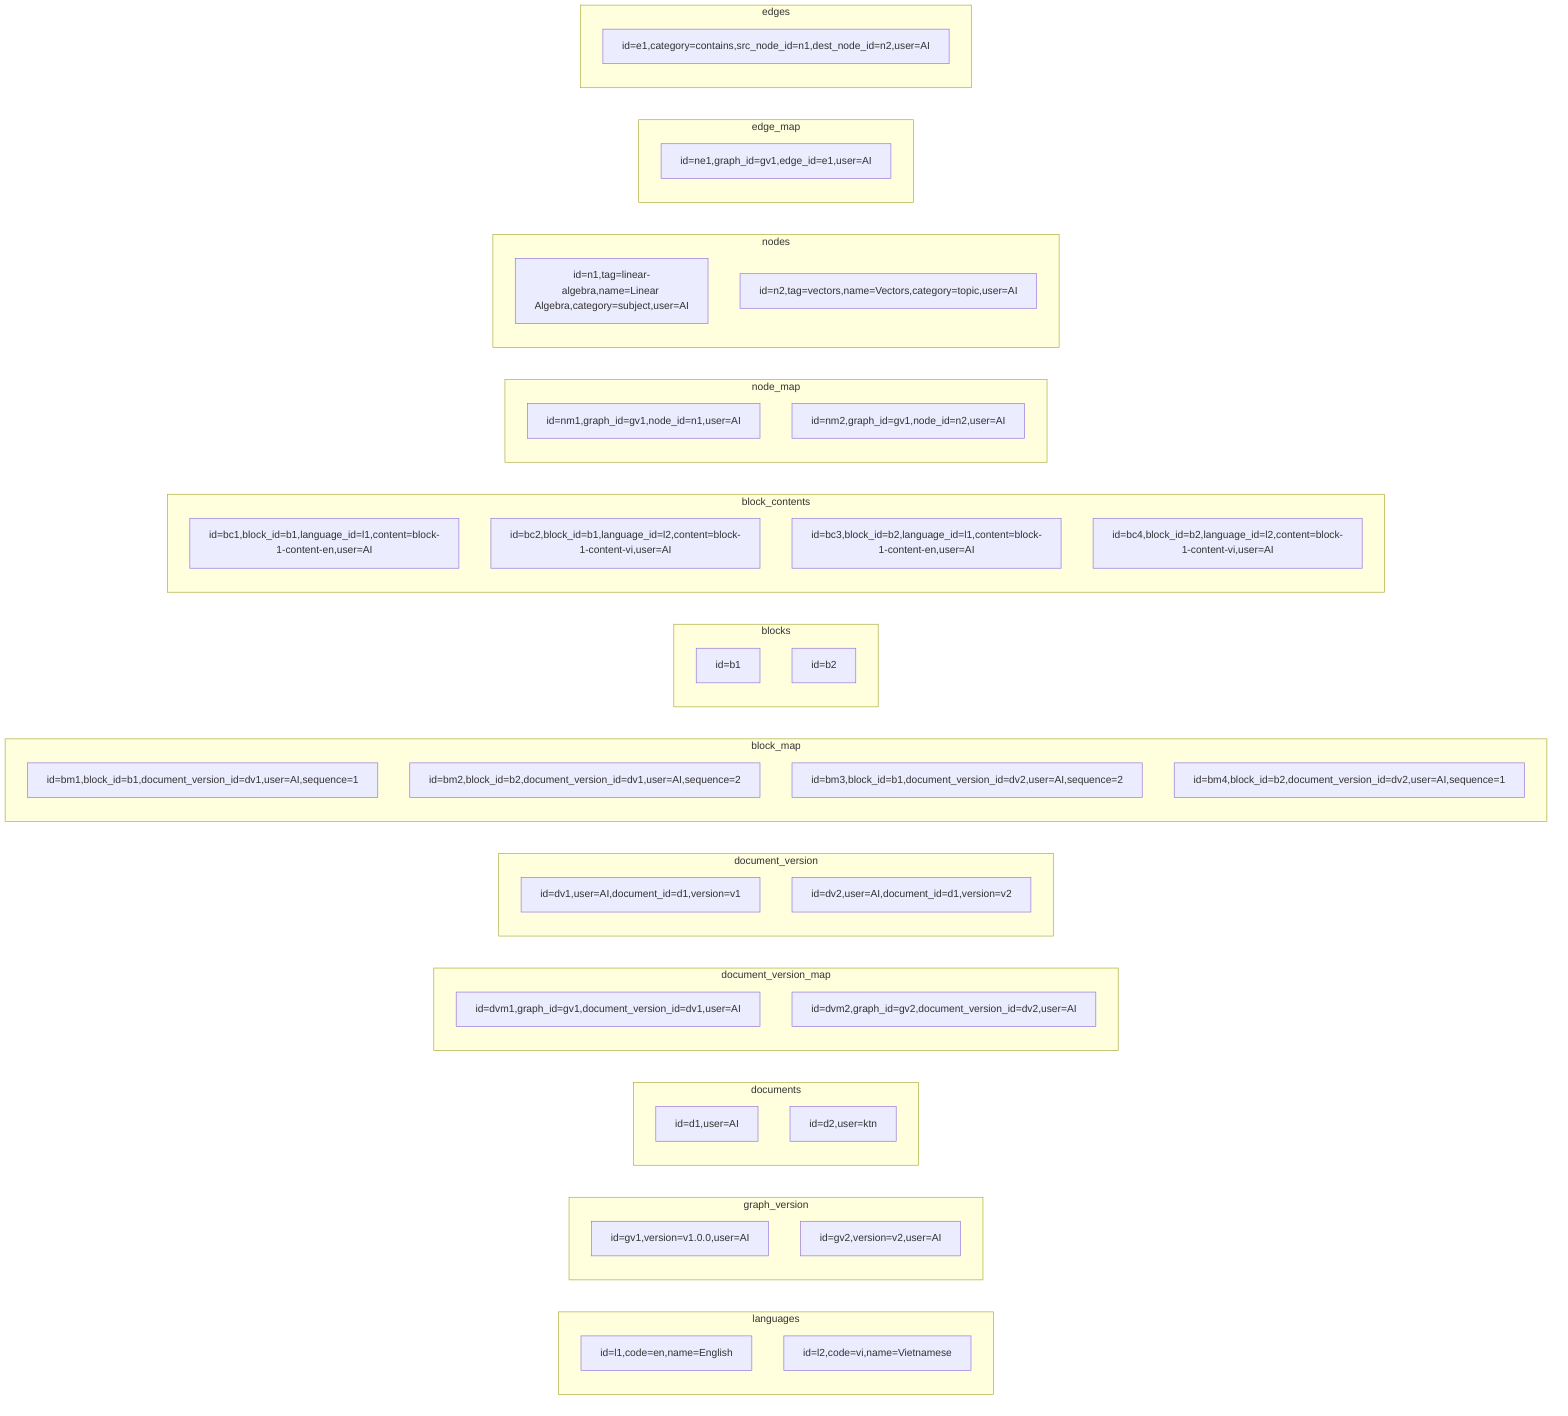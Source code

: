 flowchart LR 
    subgraph languages
        l1[id=l1,code=en,name=English]    
        l2[id=l2,code=vi,name=Vietnamese]    
    end
    
    subgraph graph_version
        gv1[id=gv1,version=v1.0.0,user=AI]
        gv2[id=gv2,version=v2,user=AI]
    end

    subgraph documents
        d1[id=d1,user=AI]
        d2[id=d2,user=ktn]
    end

    subgraph document_version_map
        dvm1[id=dvm1,graph_id=gv1,document_version_id=dv1,user=AI]
        dvm2[id=dvm2,graph_id=gv2,document_version_id=dv2,user=AI]
    end

    subgraph document_version
        dv1[id=dv1,user=AI,document_id=d1,version=v1]
        dv2[id=dv2,user=AI,document_id=d1,version=v2]
    end

    subgraph block_map
        bm1[id=bm1,block_id=b1,document_version_id=dv1,user=AI,sequence=1]
        bm2[id=bm2,block_id=b2,document_version_id=dv1,user=AI,sequence=2]
        bm3[id=bm3,block_id=b1,document_version_id=dv2,user=AI,sequence=2]
        bm4[id=bm4,block_id=b2,document_version_id=dv2,user=AI,sequence=1]
    end
    
    subgraph blocks
        b1[id=b1]
        b2[id=b2]
    end

    subgraph block_contents
        bc1[id=bc1,block_id=b1,language_id=l1,content=block-1-content-en,user=AI]
        bc2[id=bc2,block_id=b1,language_id=l2,content=block-1-content-vi,user=AI]
        bc3[id=bc3,block_id=b2,language_id=l1,content=block-1-content-en,user=AI]
        bc4[id=bc4,block_id=b2,language_id=l2,content=block-1-content-vi,user=AI]
    end


    subgraph node_map
        nm1[id=nm1,graph_id=gv1,node_id=n1,user=AI]
        nm2[id=nm2,graph_id=gv1,node_id=n2,user=AI]
    end

    subgraph nodes
        n1[id=n1,tag=linear-algebra,name=Linear Algebra,category=subject,user=AI]
        n2[id=n2,tag=vectors,name=Vectors,category=topic,user=AI]
    end


    subgraph edge_map
    em1[id=ne1,graph_id=gv1,edge_id=e1,user=AI]
    end

    subgraph edges
    e1[id=e1,category=contains,src_node_id=n1,dest_node_id=n2,user=AI]
    end


    %% e1-->n1
    %% e1-->n2
    %% nm1-->n1
    %% nm1-->gv1
    %% nm2-->n2
    %% nm2-->gv1
    %% em1-->e1
    %% em1-->gv1
    %% dvm1-->gv1
    %% dvm1-->dv1
    %% dvm2-->gv2
    %% dvm2-->dv2
    %% bm1-->dv1
    %% bm1-->b1
    %% bm2-->b2
    %% bm2-->dv1
    %% bc1-->b1
    %% bc2-->b1
    %% bc3-->b2
    %% bc4-->b2
    %% dv1-->d1
    %% dv2-->d1
    %% bm3-->dv2
    %% bm3-->b1
    %% bm4-->dv2
    %% bm4-->b2